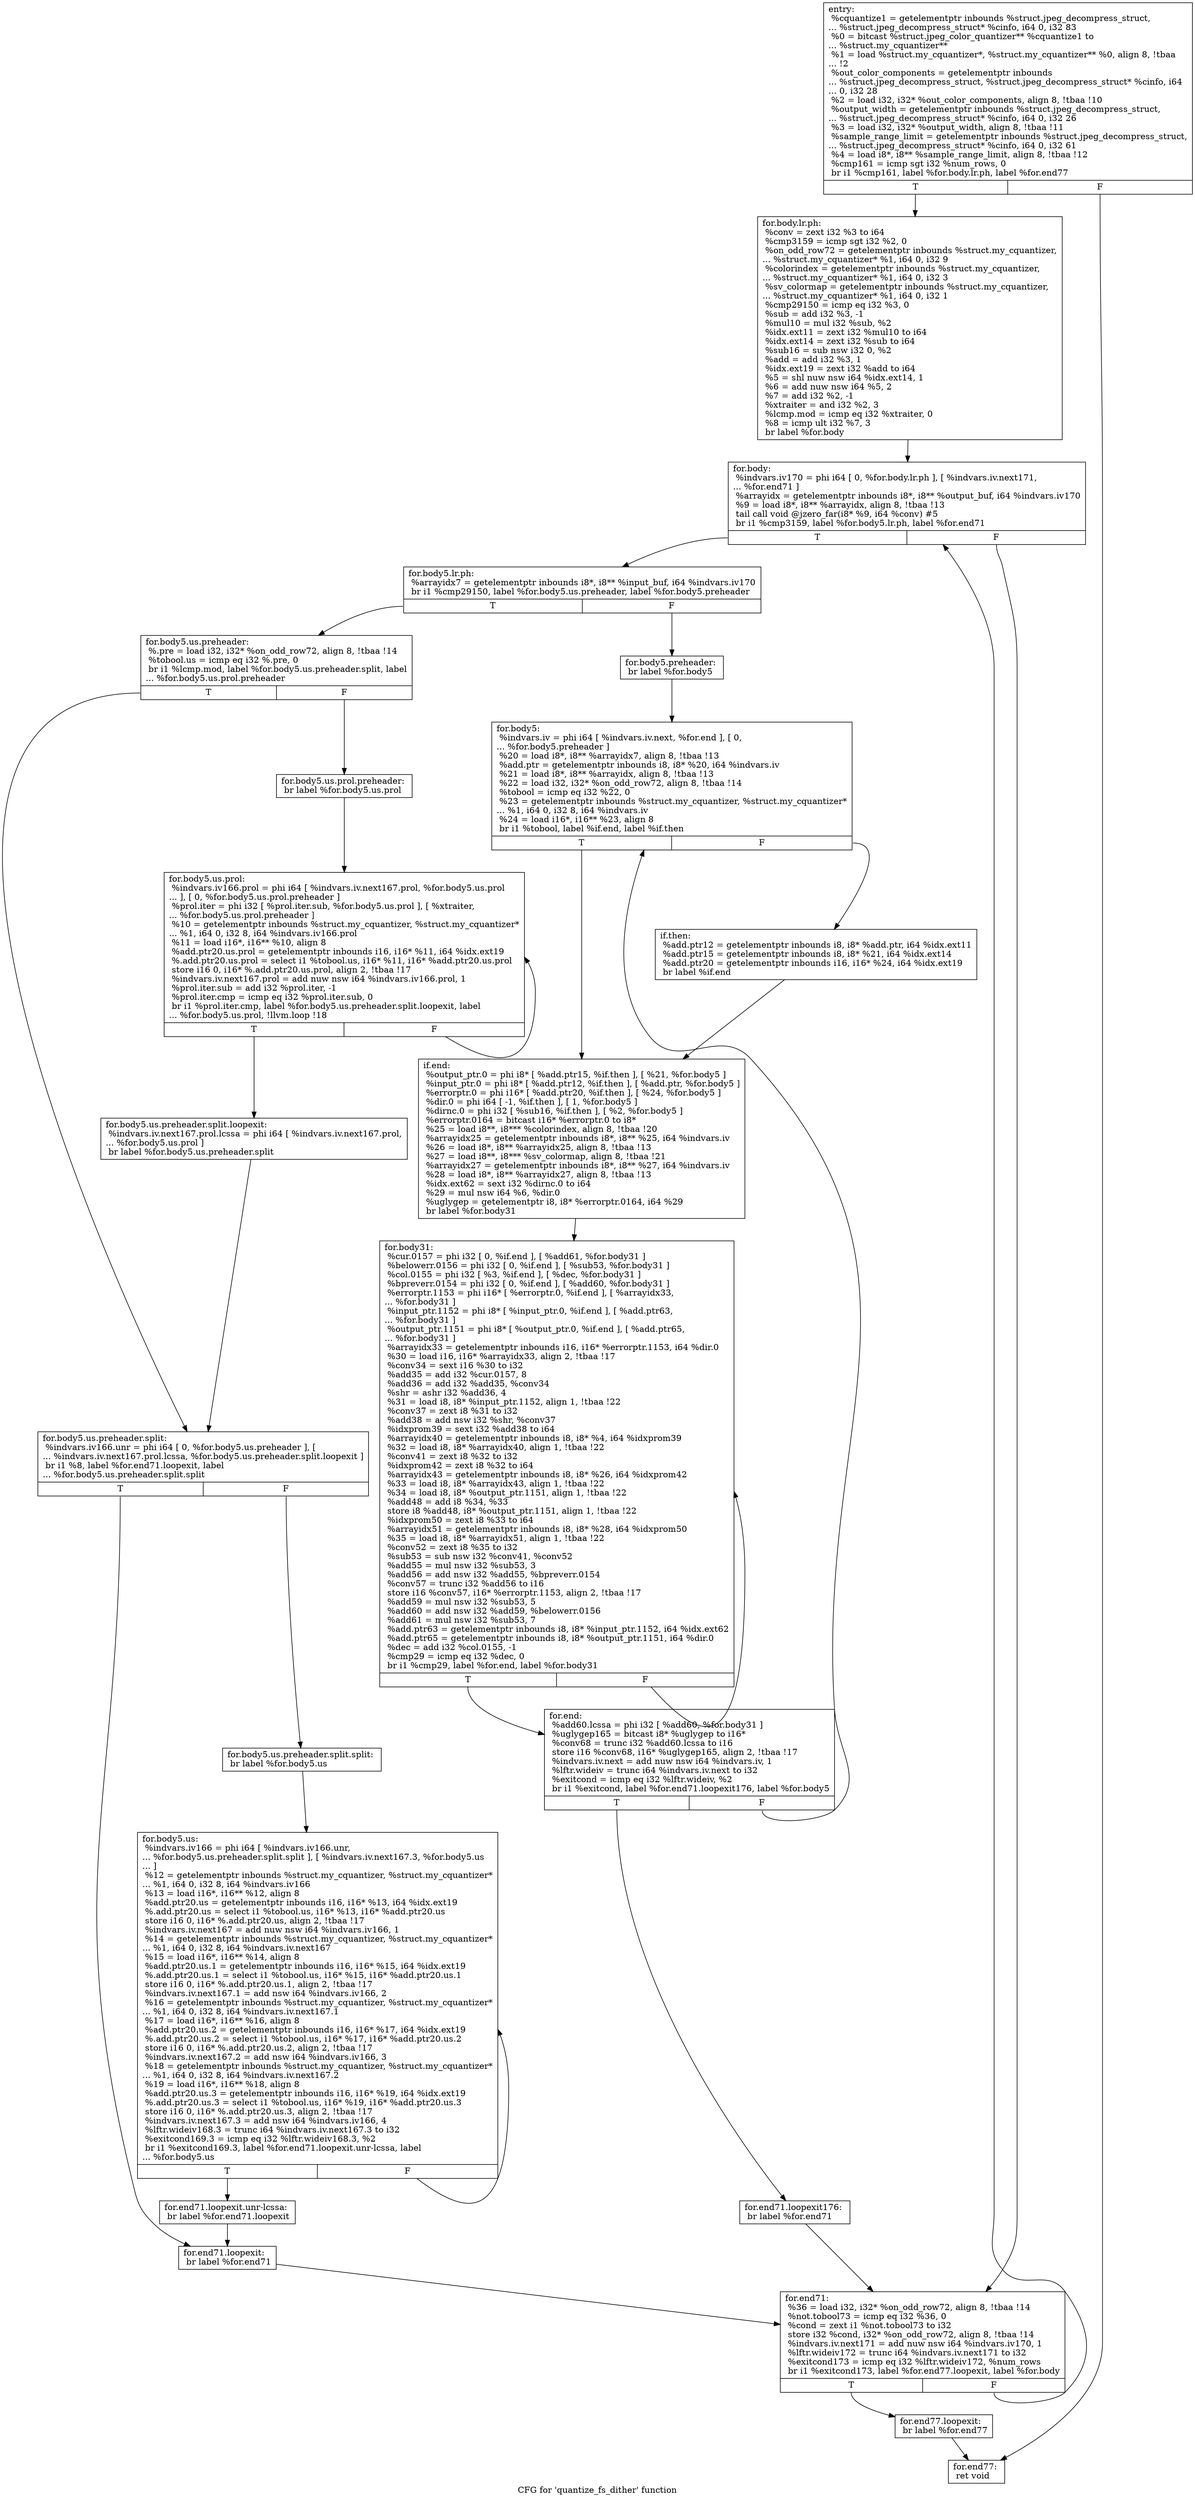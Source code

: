 digraph "CFG for 'quantize_fs_dither' function" {
	label="CFG for 'quantize_fs_dither' function";

	Node0x6a4aca0 [shape=record,label="{entry:\l  %cquantize1 = getelementptr inbounds %struct.jpeg_decompress_struct,\l... %struct.jpeg_decompress_struct* %cinfo, i64 0, i32 83\l  %0 = bitcast %struct.jpeg_color_quantizer** %cquantize1 to\l... %struct.my_cquantizer**\l  %1 = load %struct.my_cquantizer*, %struct.my_cquantizer** %0, align 8, !tbaa\l... !2\l  %out_color_components = getelementptr inbounds\l... %struct.jpeg_decompress_struct, %struct.jpeg_decompress_struct* %cinfo, i64\l... 0, i32 28\l  %2 = load i32, i32* %out_color_components, align 8, !tbaa !10\l  %output_width = getelementptr inbounds %struct.jpeg_decompress_struct,\l... %struct.jpeg_decompress_struct* %cinfo, i64 0, i32 26\l  %3 = load i32, i32* %output_width, align 8, !tbaa !11\l  %sample_range_limit = getelementptr inbounds %struct.jpeg_decompress_struct,\l... %struct.jpeg_decompress_struct* %cinfo, i64 0, i32 61\l  %4 = load i8*, i8** %sample_range_limit, align 8, !tbaa !12\l  %cmp161 = icmp sgt i32 %num_rows, 0\l  br i1 %cmp161, label %for.body.lr.ph, label %for.end77\l|{<s0>T|<s1>F}}"];
	Node0x6a4aca0:s0 -> Node0x6a4acf0;
	Node0x6a4aca0:s1 -> Node0x6a76a30;
	Node0x6a4acf0 [shape=record,label="{for.body.lr.ph:                                   \l  %conv = zext i32 %3 to i64\l  %cmp3159 = icmp sgt i32 %2, 0\l  %on_odd_row72 = getelementptr inbounds %struct.my_cquantizer,\l... %struct.my_cquantizer* %1, i64 0, i32 9\l  %colorindex = getelementptr inbounds %struct.my_cquantizer,\l... %struct.my_cquantizer* %1, i64 0, i32 3\l  %sv_colormap = getelementptr inbounds %struct.my_cquantizer,\l... %struct.my_cquantizer* %1, i64 0, i32 1\l  %cmp29150 = icmp eq i32 %3, 0\l  %sub = add i32 %3, -1\l  %mul10 = mul i32 %sub, %2\l  %idx.ext11 = zext i32 %mul10 to i64\l  %idx.ext14 = zext i32 %sub to i64\l  %sub16 = sub nsw i32 0, %2\l  %add = add i32 %3, 1\l  %idx.ext19 = zext i32 %add to i64\l  %5 = shl nuw nsw i64 %idx.ext14, 1\l  %6 = add nuw nsw i64 %5, 2\l  %7 = add i32 %2, -1\l  %xtraiter = and i32 %2, 3\l  %lcmp.mod = icmp eq i32 %xtraiter, 0\l  %8 = icmp ult i32 %7, 3\l  br label %for.body\l}"];
	Node0x6a4acf0 -> Node0x6a72920;
	Node0x6a72920 [shape=record,label="{for.body:                                         \l  %indvars.iv170 = phi i64 [ 0, %for.body.lr.ph ], [ %indvars.iv.next171,\l... %for.end71 ]\l  %arrayidx = getelementptr inbounds i8*, i8** %output_buf, i64 %indvars.iv170\l  %9 = load i8*, i8** %arrayidx, align 8, !tbaa !13\l  tail call void @jzero_far(i8* %9, i64 %conv) #5\l  br i1 %cmp3159, label %for.body5.lr.ph, label %for.end71\l|{<s0>T|<s1>F}}"];
	Node0x6a72920:s0 -> Node0x6a77ef0;
	Node0x6a72920:s1 -> Node0x6a77af0;
	Node0x6a77ef0 [shape=record,label="{for.body5.lr.ph:                                  \l  %arrayidx7 = getelementptr inbounds i8*, i8** %input_buf, i64 %indvars.iv170\l  br i1 %cmp29150, label %for.body5.us.preheader, label %for.body5.preheader\l|{<s0>T|<s1>F}}"];
	Node0x6a77ef0:s0 -> Node0x6a78150;
	Node0x6a77ef0:s1 -> Node0x6a781d0;
	Node0x6a781d0 [shape=record,label="{for.body5.preheader:                              \l  br label %for.body5\l}"];
	Node0x6a781d0 -> Node0x6a78340;
	Node0x6a78150 [shape=record,label="{for.body5.us.preheader:                           \l  %.pre = load i32, i32* %on_odd_row72, align 8, !tbaa !14\l  %tobool.us = icmp eq i32 %.pre, 0\l  br i1 %lcmp.mod, label %for.body5.us.preheader.split, label\l... %for.body5.us.prol.preheader\l|{<s0>T|<s1>F}}"];
	Node0x6a78150:s0 -> Node0x6a78b10;
	Node0x6a78150:s1 -> Node0x6a78c30;
	Node0x6a78c30 [shape=record,label="{for.body5.us.prol.preheader:                      \l  br label %for.body5.us.prol\l}"];
	Node0x6a78c30 -> Node0x6a78de0;
	Node0x6a78de0 [shape=record,label="{for.body5.us.prol:                                \l  %indvars.iv166.prol = phi i64 [ %indvars.iv.next167.prol, %for.body5.us.prol\l... ], [ 0, %for.body5.us.prol.preheader ]\l  %prol.iter = phi i32 [ %prol.iter.sub, %for.body5.us.prol ], [ %xtraiter,\l... %for.body5.us.prol.preheader ]\l  %10 = getelementptr inbounds %struct.my_cquantizer, %struct.my_cquantizer*\l... %1, i64 0, i32 8, i64 %indvars.iv166.prol\l  %11 = load i16*, i16** %10, align 8\l  %add.ptr20.us.prol = getelementptr inbounds i16, i16* %11, i64 %idx.ext19\l  %.add.ptr20.us.prol = select i1 %tobool.us, i16* %11, i16* %add.ptr20.us.prol\l  store i16 0, i16* %.add.ptr20.us.prol, align 2, !tbaa !17\l  %indvars.iv.next167.prol = add nuw nsw i64 %indvars.iv166.prol, 1\l  %prol.iter.sub = add i32 %prol.iter, -1\l  %prol.iter.cmp = icmp eq i32 %prol.iter.sub, 0\l  br i1 %prol.iter.cmp, label %for.body5.us.preheader.split.loopexit, label\l... %for.body5.us.prol, !llvm.loop !18\l|{<s0>T|<s1>F}}"];
	Node0x6a78de0:s0 -> Node0x6a79800;
	Node0x6a78de0:s1 -> Node0x6a78de0;
	Node0x6a79800 [shape=record,label="{for.body5.us.preheader.split.loopexit:            \l  %indvars.iv.next167.prol.lcssa = phi i64 [ %indvars.iv.next167.prol,\l... %for.body5.us.prol ]\l  br label %for.body5.us.preheader.split\l}"];
	Node0x6a79800 -> Node0x6a78b10;
	Node0x6a78b10 [shape=record,label="{for.body5.us.preheader.split:                     \l  %indvars.iv166.unr = phi i64 [ 0, %for.body5.us.preheader ], [\l... %indvars.iv.next167.prol.lcssa, %for.body5.us.preheader.split.loopexit ]\l  br i1 %8, label %for.end71.loopexit, label\l... %for.body5.us.preheader.split.split\l|{<s0>T|<s1>F}}"];
	Node0x6a78b10:s0 -> Node0x6a775f0;
	Node0x6a78b10:s1 -> Node0x6a79e70;
	Node0x6a79e70 [shape=record,label="{for.body5.us.preheader.split.split:               \l  br label %for.body5.us\l}"];
	Node0x6a79e70 -> Node0x6a7a020;
	Node0x6a7a020 [shape=record,label="{for.body5.us:                                     \l  %indvars.iv166 = phi i64 [ %indvars.iv166.unr,\l... %for.body5.us.preheader.split.split ], [ %indvars.iv.next167.3, %for.body5.us\l... ]\l  %12 = getelementptr inbounds %struct.my_cquantizer, %struct.my_cquantizer*\l... %1, i64 0, i32 8, i64 %indvars.iv166\l  %13 = load i16*, i16** %12, align 8\l  %add.ptr20.us = getelementptr inbounds i16, i16* %13, i64 %idx.ext19\l  %.add.ptr20.us = select i1 %tobool.us, i16* %13, i16* %add.ptr20.us\l  store i16 0, i16* %.add.ptr20.us, align 2, !tbaa !17\l  %indvars.iv.next167 = add nuw nsw i64 %indvars.iv166, 1\l  %14 = getelementptr inbounds %struct.my_cquantizer, %struct.my_cquantizer*\l... %1, i64 0, i32 8, i64 %indvars.iv.next167\l  %15 = load i16*, i16** %14, align 8\l  %add.ptr20.us.1 = getelementptr inbounds i16, i16* %15, i64 %idx.ext19\l  %.add.ptr20.us.1 = select i1 %tobool.us, i16* %15, i16* %add.ptr20.us.1\l  store i16 0, i16* %.add.ptr20.us.1, align 2, !tbaa !17\l  %indvars.iv.next167.1 = add nsw i64 %indvars.iv166, 2\l  %16 = getelementptr inbounds %struct.my_cquantizer, %struct.my_cquantizer*\l... %1, i64 0, i32 8, i64 %indvars.iv.next167.1\l  %17 = load i16*, i16** %16, align 8\l  %add.ptr20.us.2 = getelementptr inbounds i16, i16* %17, i64 %idx.ext19\l  %.add.ptr20.us.2 = select i1 %tobool.us, i16* %17, i16* %add.ptr20.us.2\l  store i16 0, i16* %.add.ptr20.us.2, align 2, !tbaa !17\l  %indvars.iv.next167.2 = add nsw i64 %indvars.iv166, 3\l  %18 = getelementptr inbounds %struct.my_cquantizer, %struct.my_cquantizer*\l... %1, i64 0, i32 8, i64 %indvars.iv.next167.2\l  %19 = load i16*, i16** %18, align 8\l  %add.ptr20.us.3 = getelementptr inbounds i16, i16* %19, i64 %idx.ext19\l  %.add.ptr20.us.3 = select i1 %tobool.us, i16* %19, i16* %add.ptr20.us.3\l  store i16 0, i16* %.add.ptr20.us.3, align 2, !tbaa !17\l  %indvars.iv.next167.3 = add nsw i64 %indvars.iv166, 4\l  %lftr.wideiv168.3 = trunc i64 %indvars.iv.next167.3 to i32\l  %exitcond169.3 = icmp eq i32 %lftr.wideiv168.3, %2\l  br i1 %exitcond169.3, label %for.end71.loopexit.unr-lcssa, label\l... %for.body5.us\l|{<s0>T|<s1>F}}"];
	Node0x6a7a020:s0 -> Node0x6a7b890;
	Node0x6a7a020:s1 -> Node0x6a7a020;
	Node0x6a78340 [shape=record,label="{for.body5:                                        \l  %indvars.iv = phi i64 [ %indvars.iv.next, %for.end ], [ 0,\l... %for.body5.preheader ]\l  %20 = load i8*, i8** %arrayidx7, align 8, !tbaa !13\l  %add.ptr = getelementptr inbounds i8, i8* %20, i64 %indvars.iv\l  %21 = load i8*, i8** %arrayidx, align 8, !tbaa !13\l  %22 = load i32, i32* %on_odd_row72, align 8, !tbaa !14\l  %tobool = icmp eq i32 %22, 0\l  %23 = getelementptr inbounds %struct.my_cquantizer, %struct.my_cquantizer*\l... %1, i64 0, i32 8, i64 %indvars.iv\l  %24 = load i16*, i16** %23, align 8\l  br i1 %tobool, label %if.end, label %if.then\l|{<s0>T|<s1>F}}"];
	Node0x6a78340:s0 -> Node0x6a7bf30;
	Node0x6a78340:s1 -> Node0x6a7c000;
	Node0x6a7c000 [shape=record,label="{if.then:                                          \l  %add.ptr12 = getelementptr inbounds i8, i8* %add.ptr, i64 %idx.ext11\l  %add.ptr15 = getelementptr inbounds i8, i8* %21, i64 %idx.ext14\l  %add.ptr20 = getelementptr inbounds i16, i16* %24, i64 %idx.ext19\l  br label %if.end\l}"];
	Node0x6a7c000 -> Node0x6a7bf30;
	Node0x6a7bf30 [shape=record,label="{if.end:                                           \l  %output_ptr.0 = phi i8* [ %add.ptr15, %if.then ], [ %21, %for.body5 ]\l  %input_ptr.0 = phi i8* [ %add.ptr12, %if.then ], [ %add.ptr, %for.body5 ]\l  %errorptr.0 = phi i16* [ %add.ptr20, %if.then ], [ %24, %for.body5 ]\l  %dir.0 = phi i64 [ -1, %if.then ], [ 1, %for.body5 ]\l  %dirnc.0 = phi i32 [ %sub16, %if.then ], [ %2, %for.body5 ]\l  %errorptr.0164 = bitcast i16* %errorptr.0 to i8*\l  %25 = load i8**, i8*** %colorindex, align 8, !tbaa !20\l  %arrayidx25 = getelementptr inbounds i8*, i8** %25, i64 %indvars.iv\l  %26 = load i8*, i8** %arrayidx25, align 8, !tbaa !13\l  %27 = load i8**, i8*** %sv_colormap, align 8, !tbaa !21\l  %arrayidx27 = getelementptr inbounds i8*, i8** %27, i64 %indvars.iv\l  %28 = load i8*, i8** %arrayidx27, align 8, !tbaa !13\l  %idx.ext62 = sext i32 %dirnc.0 to i64\l  %29 = mul nsw i64 %6, %dir.0\l  %uglygep = getelementptr i8, i8* %errorptr.0164, i64 %29\l  br label %for.body31\l}"];
	Node0x6a7bf30 -> Node0x6a7ccd0;
	Node0x6a7ccd0 [shape=record,label="{for.body31:                                       \l  %cur.0157 = phi i32 [ 0, %if.end ], [ %add61, %for.body31 ]\l  %belowerr.0156 = phi i32 [ 0, %if.end ], [ %sub53, %for.body31 ]\l  %col.0155 = phi i32 [ %3, %if.end ], [ %dec, %for.body31 ]\l  %bpreverr.0154 = phi i32 [ 0, %if.end ], [ %add60, %for.body31 ]\l  %errorptr.1153 = phi i16* [ %errorptr.0, %if.end ], [ %arrayidx33,\l... %for.body31 ]\l  %input_ptr.1152 = phi i8* [ %input_ptr.0, %if.end ], [ %add.ptr63,\l... %for.body31 ]\l  %output_ptr.1151 = phi i8* [ %output_ptr.0, %if.end ], [ %add.ptr65,\l... %for.body31 ]\l  %arrayidx33 = getelementptr inbounds i16, i16* %errorptr.1153, i64 %dir.0\l  %30 = load i16, i16* %arrayidx33, align 2, !tbaa !17\l  %conv34 = sext i16 %30 to i32\l  %add35 = add i32 %cur.0157, 8\l  %add36 = add i32 %add35, %conv34\l  %shr = ashr i32 %add36, 4\l  %31 = load i8, i8* %input_ptr.1152, align 1, !tbaa !22\l  %conv37 = zext i8 %31 to i32\l  %add38 = add nsw i32 %shr, %conv37\l  %idxprom39 = sext i32 %add38 to i64\l  %arrayidx40 = getelementptr inbounds i8, i8* %4, i64 %idxprom39\l  %32 = load i8, i8* %arrayidx40, align 1, !tbaa !22\l  %conv41 = zext i8 %32 to i32\l  %idxprom42 = zext i8 %32 to i64\l  %arrayidx43 = getelementptr inbounds i8, i8* %26, i64 %idxprom42\l  %33 = load i8, i8* %arrayidx43, align 1, !tbaa !22\l  %34 = load i8, i8* %output_ptr.1151, align 1, !tbaa !22\l  %add48 = add i8 %34, %33\l  store i8 %add48, i8* %output_ptr.1151, align 1, !tbaa !22\l  %idxprom50 = zext i8 %33 to i64\l  %arrayidx51 = getelementptr inbounds i8, i8* %28, i64 %idxprom50\l  %35 = load i8, i8* %arrayidx51, align 1, !tbaa !22\l  %conv52 = zext i8 %35 to i32\l  %sub53 = sub nsw i32 %conv41, %conv52\l  %add55 = mul nsw i32 %sub53, 3\l  %add56 = add nsw i32 %add55, %bpreverr.0154\l  %conv57 = trunc i32 %add56 to i16\l  store i16 %conv57, i16* %errorptr.1153, align 2, !tbaa !17\l  %add59 = mul nsw i32 %sub53, 5\l  %add60 = add nsw i32 %add59, %belowerr.0156\l  %add61 = mul nsw i32 %sub53, 7\l  %add.ptr63 = getelementptr inbounds i8, i8* %input_ptr.1152, i64 %idx.ext62\l  %add.ptr65 = getelementptr inbounds i8, i8* %output_ptr.1151, i64 %dir.0\l  %dec = add i32 %col.0155, -1\l  %cmp29 = icmp eq i32 %dec, 0\l  br i1 %cmp29, label %for.end, label %for.body31\l|{<s0>T|<s1>F}}"];
	Node0x6a7ccd0:s0 -> Node0x6a7ba40;
	Node0x6a7ccd0:s1 -> Node0x6a7ccd0;
	Node0x6a7ba40 [shape=record,label="{for.end:                                          \l  %add60.lcssa = phi i32 [ %add60, %for.body31 ]\l  %uglygep165 = bitcast i8* %uglygep to i16*\l  %conv68 = trunc i32 %add60.lcssa to i16\l  store i16 %conv68, i16* %uglygep165, align 2, !tbaa !17\l  %indvars.iv.next = add nuw nsw i64 %indvars.iv, 1\l  %lftr.wideiv = trunc i64 %indvars.iv.next to i32\l  %exitcond = icmp eq i32 %lftr.wideiv, %2\l  br i1 %exitcond, label %for.end71.loopexit176, label %for.body5\l|{<s0>T|<s1>F}}"];
	Node0x6a7ba40:s0 -> Node0x6a7f5d0;
	Node0x6a7ba40:s1 -> Node0x6a78340;
	Node0x6a7b890 [shape=record,label="{for.end71.loopexit.unr-lcssa:                     \l  br label %for.end71.loopexit\l}"];
	Node0x6a7b890 -> Node0x6a775f0;
	Node0x6a775f0 [shape=record,label="{for.end71.loopexit:                               \l  br label %for.end71\l}"];
	Node0x6a775f0 -> Node0x6a77af0;
	Node0x6a7f5d0 [shape=record,label="{for.end71.loopexit176:                            \l  br label %for.end71\l}"];
	Node0x6a7f5d0 -> Node0x6a77af0;
	Node0x6a77af0 [shape=record,label="{for.end71:                                        \l  %36 = load i32, i32* %on_odd_row72, align 8, !tbaa !14\l  %not.tobool73 = icmp eq i32 %36, 0\l  %cond = zext i1 %not.tobool73 to i32\l  store i32 %cond, i32* %on_odd_row72, align 8, !tbaa !14\l  %indvars.iv.next171 = add nuw nsw i64 %indvars.iv170, 1\l  %lftr.wideiv172 = trunc i64 %indvars.iv.next171 to i32\l  %exitcond173 = icmp eq i32 %lftr.wideiv172, %num_rows\l  br i1 %exitcond173, label %for.end77.loopexit, label %for.body\l|{<s0>T|<s1>F}}"];
	Node0x6a77af0:s0 -> Node0x6a7f990;
	Node0x6a77af0:s1 -> Node0x6a72920;
	Node0x6a7f990 [shape=record,label="{for.end77.loopexit:                               \l  br label %for.end77\l}"];
	Node0x6a7f990 -> Node0x6a76a30;
	Node0x6a76a30 [shape=record,label="{for.end77:                                        \l  ret void\l}"];
}
